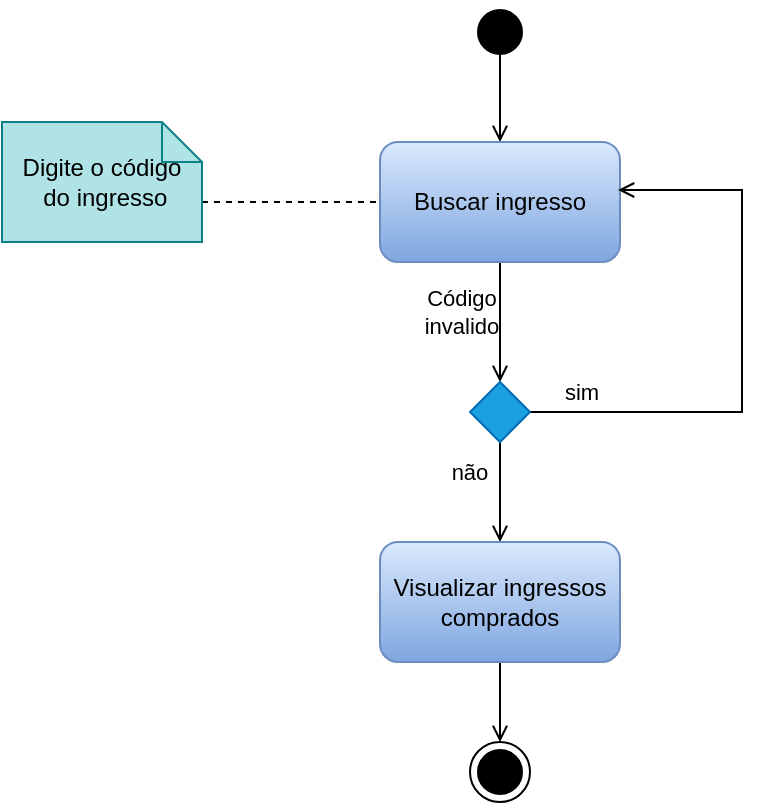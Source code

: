 <mxfile version="21.5.0" type="github">
  <diagram name="Página-1" id="bDArj52ERqh0-YQayxmk">
    <mxGraphModel dx="1114" dy="616" grid="1" gridSize="10" guides="1" tooltips="1" connect="1" arrows="1" fold="1" page="1" pageScale="1" pageWidth="827" pageHeight="1169" math="0" shadow="0">
      <root>
        <mxCell id="0" />
        <mxCell id="1" parent="0" />
        <mxCell id="rnnc0dGFIBG10VOVVDF5-1" style="edgeStyle=orthogonalEdgeStyle;rounded=0;orthogonalLoop=1;jettySize=auto;html=1;exitX=0.5;exitY=0.8;exitDx=0;exitDy=0;entryX=0.5;entryY=0;entryDx=0;entryDy=0;exitPerimeter=0;endArrow=open;endFill=0;" parent="1" source="rnnc0dGFIBG10VOVVDF5-2" target="rnnc0dGFIBG10VOVVDF5-4" edge="1">
          <mxGeometry relative="1" as="geometry" />
        </mxCell>
        <mxCell id="rnnc0dGFIBG10VOVVDF5-2" value="" style="ellipse;html=1;shape=startState;fillColor=#000000;strokeColor=#000000;" parent="1" vertex="1">
          <mxGeometry x="384" y="40" width="30" height="30" as="geometry" />
        </mxCell>
        <mxCell id="rnnc0dGFIBG10VOVVDF5-3" style="edgeStyle=orthogonalEdgeStyle;rounded=0;orthogonalLoop=1;jettySize=auto;html=1;exitX=0.5;exitY=1;exitDx=0;exitDy=0;entryX=0.5;entryY=0;entryDx=0;entryDy=0;endArrow=open;endFill=0;" parent="1" source="rnnc0dGFIBG10VOVVDF5-4" target="rnnc0dGFIBG10VOVVDF5-9" edge="1">
          <mxGeometry relative="1" as="geometry" />
        </mxCell>
        <mxCell id="rnnc0dGFIBG10VOVVDF5-4" value="Buscar ingresso" style="rounded=1;whiteSpace=wrap;html=1;fillColor=#dae8fc;gradientColor=#7ea6e0;strokeColor=#6c8ebf;" parent="1" vertex="1">
          <mxGeometry x="339" y="110" width="120" height="60" as="geometry" />
        </mxCell>
        <mxCell id="rnnc0dGFIBG10VOVVDF5-5" style="edgeStyle=orthogonalEdgeStyle;rounded=0;orthogonalLoop=1;jettySize=auto;html=1;exitX=0;exitY=0;exitDx=100;exitDy=40;exitPerimeter=0;entryX=0;entryY=0.5;entryDx=0;entryDy=0;endArrow=none;endFill=0;dashed=1;" parent="1" source="rnnc0dGFIBG10VOVVDF5-6" target="rnnc0dGFIBG10VOVVDF5-4" edge="1">
          <mxGeometry relative="1" as="geometry" />
        </mxCell>
        <mxCell id="rnnc0dGFIBG10VOVVDF5-6" value="Digite o código&lt;br style=&quot;border-color: var(--border-color);&quot;&gt;&lt;span style=&quot;&quot;&gt;&amp;nbsp;do ingresso&lt;/span&gt;" style="shape=note;size=20;whiteSpace=wrap;html=1;fillColor=#b0e3e6;strokeColor=#0e8088;" parent="1" vertex="1">
          <mxGeometry x="150" y="100" width="100" height="60" as="geometry" />
        </mxCell>
        <mxCell id="rnnc0dGFIBG10VOVVDF5-7" style="edgeStyle=orthogonalEdgeStyle;shape=connector;rounded=0;orthogonalLoop=1;jettySize=auto;html=1;exitX=1;exitY=0.5;exitDx=0;exitDy=0;entryX=0.992;entryY=0.4;entryDx=0;entryDy=0;entryPerimeter=0;labelBackgroundColor=default;strokeColor=default;fontFamily=Helvetica;fontSize=11;fontColor=default;endArrow=open;endFill=0;" parent="1" source="rnnc0dGFIBG10VOVVDF5-9" target="rnnc0dGFIBG10VOVVDF5-4" edge="1">
          <mxGeometry relative="1" as="geometry">
            <Array as="points">
              <mxPoint x="520" y="245" />
              <mxPoint x="520" y="134" />
            </Array>
          </mxGeometry>
        </mxCell>
        <mxCell id="rnnc0dGFIBG10VOVVDF5-8" style="edgeStyle=orthogonalEdgeStyle;shape=connector;rounded=0;orthogonalLoop=1;jettySize=auto;html=1;exitX=0.5;exitY=1;exitDx=0;exitDy=0;entryX=0.5;entryY=0;entryDx=0;entryDy=0;labelBackgroundColor=default;strokeColor=default;fontFamily=Helvetica;fontSize=11;fontColor=default;endArrow=open;endFill=0;" parent="1" source="rnnc0dGFIBG10VOVVDF5-9" edge="1">
          <mxGeometry relative="1" as="geometry">
            <mxPoint x="399" y="310" as="targetPoint" />
          </mxGeometry>
        </mxCell>
        <mxCell id="rnnc0dGFIBG10VOVVDF5-9" value="" style="rhombus;whiteSpace=wrap;html=1;fillColor=#1ba1e2;strokeColor=#006EAF;fontColor=#ffffff;" parent="1" vertex="1">
          <mxGeometry x="384" y="230" width="30" height="30" as="geometry" />
        </mxCell>
        <mxCell id="rnnc0dGFIBG10VOVVDF5-10" value="Código invalido" style="text;html=1;strokeColor=none;fillColor=none;align=center;verticalAlign=middle;whiteSpace=wrap;rounded=0;fontSize=11;fontFamily=Helvetica;fontColor=default;" parent="1" vertex="1">
          <mxGeometry x="350" y="180" width="60" height="30" as="geometry" />
        </mxCell>
        <mxCell id="rnnc0dGFIBG10VOVVDF5-11" value="sim" style="text;html=1;strokeColor=none;fillColor=none;align=center;verticalAlign=middle;whiteSpace=wrap;rounded=0;fontSize=11;fontFamily=Helvetica;fontColor=default;" parent="1" vertex="1">
          <mxGeometry x="410" y="220" width="60" height="30" as="geometry" />
        </mxCell>
        <mxCell id="rnnc0dGFIBG10VOVVDF5-14" value="não" style="text;html=1;strokeColor=none;fillColor=none;align=center;verticalAlign=middle;whiteSpace=wrap;rounded=0;fontSize=11;fontFamily=Helvetica;fontColor=default;" parent="1" vertex="1">
          <mxGeometry x="354" y="260" width="60" height="30" as="geometry" />
        </mxCell>
        <mxCell id="rnnc0dGFIBG10VOVVDF5-15" value="" style="ellipse;html=1;shape=endState;fillColor=#000000;strokeColor=#000000;fontFamily=Helvetica;fontSize=11;fontColor=default;direction=south;" parent="1" vertex="1">
          <mxGeometry x="384" y="410" width="30" height="30" as="geometry" />
        </mxCell>
        <mxCell id="IixeJZIB2zvUlA25pr4z-3" style="edgeStyle=orthogonalEdgeStyle;rounded=0;orthogonalLoop=1;jettySize=auto;html=1;exitX=0.5;exitY=1;exitDx=0;exitDy=0;entryX=0;entryY=0.5;entryDx=0;entryDy=0;endArrow=open;endFill=0;" edge="1" parent="1" source="IixeJZIB2zvUlA25pr4z-2" target="rnnc0dGFIBG10VOVVDF5-15">
          <mxGeometry relative="1" as="geometry" />
        </mxCell>
        <mxCell id="IixeJZIB2zvUlA25pr4z-2" value="Visualizar ingressos comprados" style="rounded=1;whiteSpace=wrap;html=1;fillColor=#dae8fc;gradientColor=#7ea6e0;strokeColor=#6c8ebf;" vertex="1" parent="1">
          <mxGeometry x="339" y="310" width="120" height="60" as="geometry" />
        </mxCell>
      </root>
    </mxGraphModel>
  </diagram>
</mxfile>
